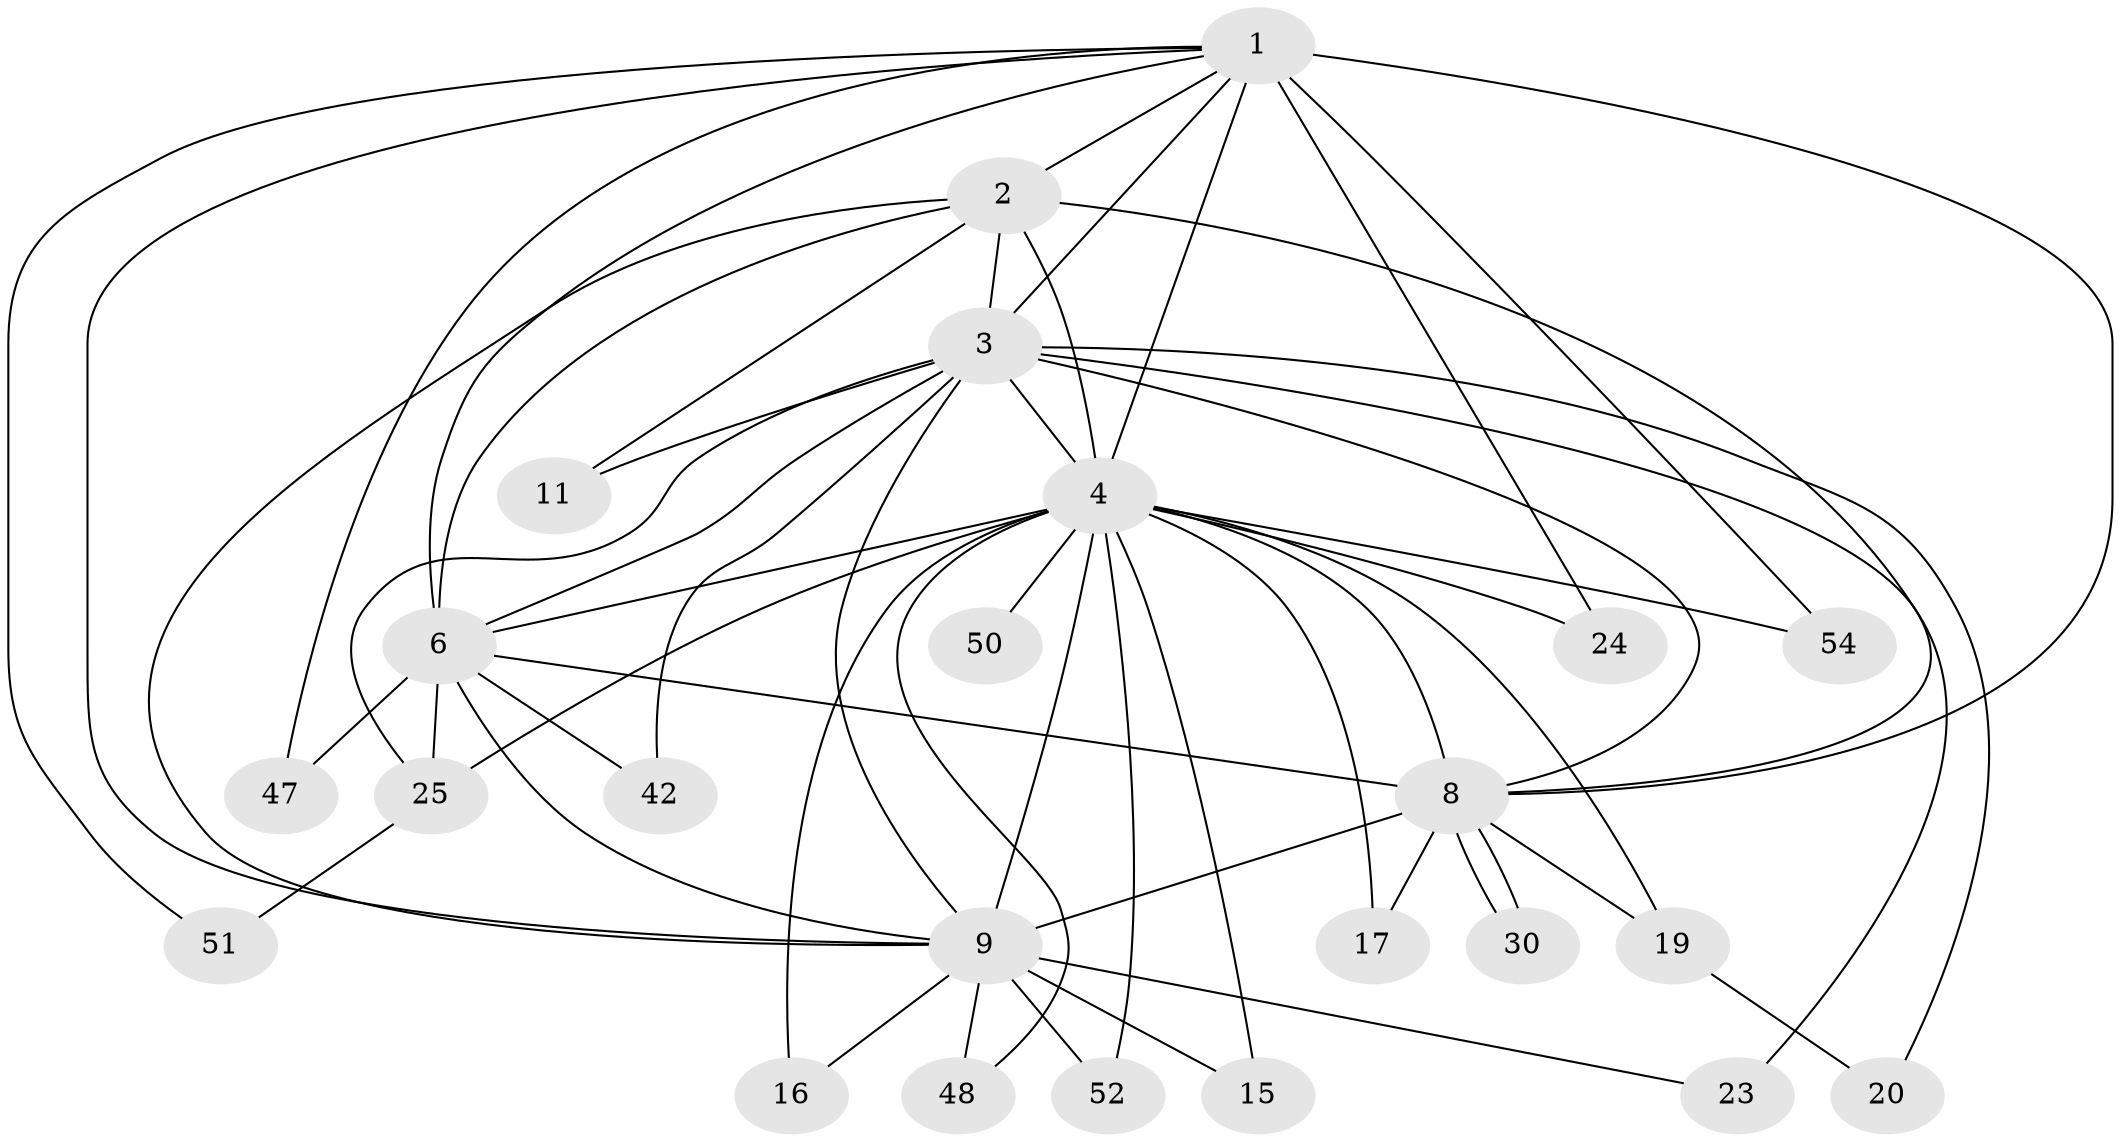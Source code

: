 // original degree distribution, {16: 0.016129032258064516, 13: 0.016129032258064516, 18: 0.03225806451612903, 15: 0.04838709677419355, 23: 0.016129032258064516, 14: 0.016129032258064516, 17: 0.016129032258064516, 2: 0.4838709677419355, 4: 0.06451612903225806, 3: 0.25806451612903225, 5: 0.03225806451612903}
// Generated by graph-tools (version 1.1) at 2025/17/03/04/25 18:17:31]
// undirected, 24 vertices, 55 edges
graph export_dot {
graph [start="1"]
  node [color=gray90,style=filled];
  1 [super="+21"];
  2 [super="+36"];
  3;
  4 [super="+22+10+28+29+12+7+41+5"];
  6 [super="+39+34"];
  8;
  9;
  11;
  15 [super="+38"];
  16 [super="+35"];
  17;
  19 [super="+62"];
  20 [super="+33"];
  23 [super="+56"];
  24;
  25;
  30;
  42;
  47;
  48;
  50;
  51;
  52;
  54;
  1 -- 2;
  1 -- 3;
  1 -- 4 [weight=7];
  1 -- 6;
  1 -- 8 [weight=2];
  1 -- 9;
  1 -- 47;
  1 -- 51;
  1 -- 54;
  1 -- 24;
  2 -- 3;
  2 -- 4 [weight=5];
  2 -- 6 [weight=4];
  2 -- 8;
  2 -- 9;
  2 -- 11;
  3 -- 4 [weight=7];
  3 -- 6;
  3 -- 8;
  3 -- 9;
  3 -- 11;
  3 -- 20;
  3 -- 23 [weight=2];
  3 -- 25;
  3 -- 42;
  4 -- 6 [weight=6];
  4 -- 8 [weight=7];
  4 -- 9 [weight=7];
  4 -- 54;
  4 -- 48;
  4 -- 50 [weight=2];
  4 -- 19 [weight=2];
  4 -- 15;
  4 -- 24;
  4 -- 16 [weight=2];
  4 -- 17 [weight=2];
  4 -- 52;
  4 -- 25;
  6 -- 8;
  6 -- 9;
  6 -- 42;
  6 -- 47;
  6 -- 25;
  8 -- 9;
  8 -- 17;
  8 -- 30;
  8 -- 30;
  8 -- 19;
  9 -- 15 [weight=2];
  9 -- 16;
  9 -- 23;
  9 -- 48;
  9 -- 52;
  19 -- 20 [weight=2];
  25 -- 51;
}
